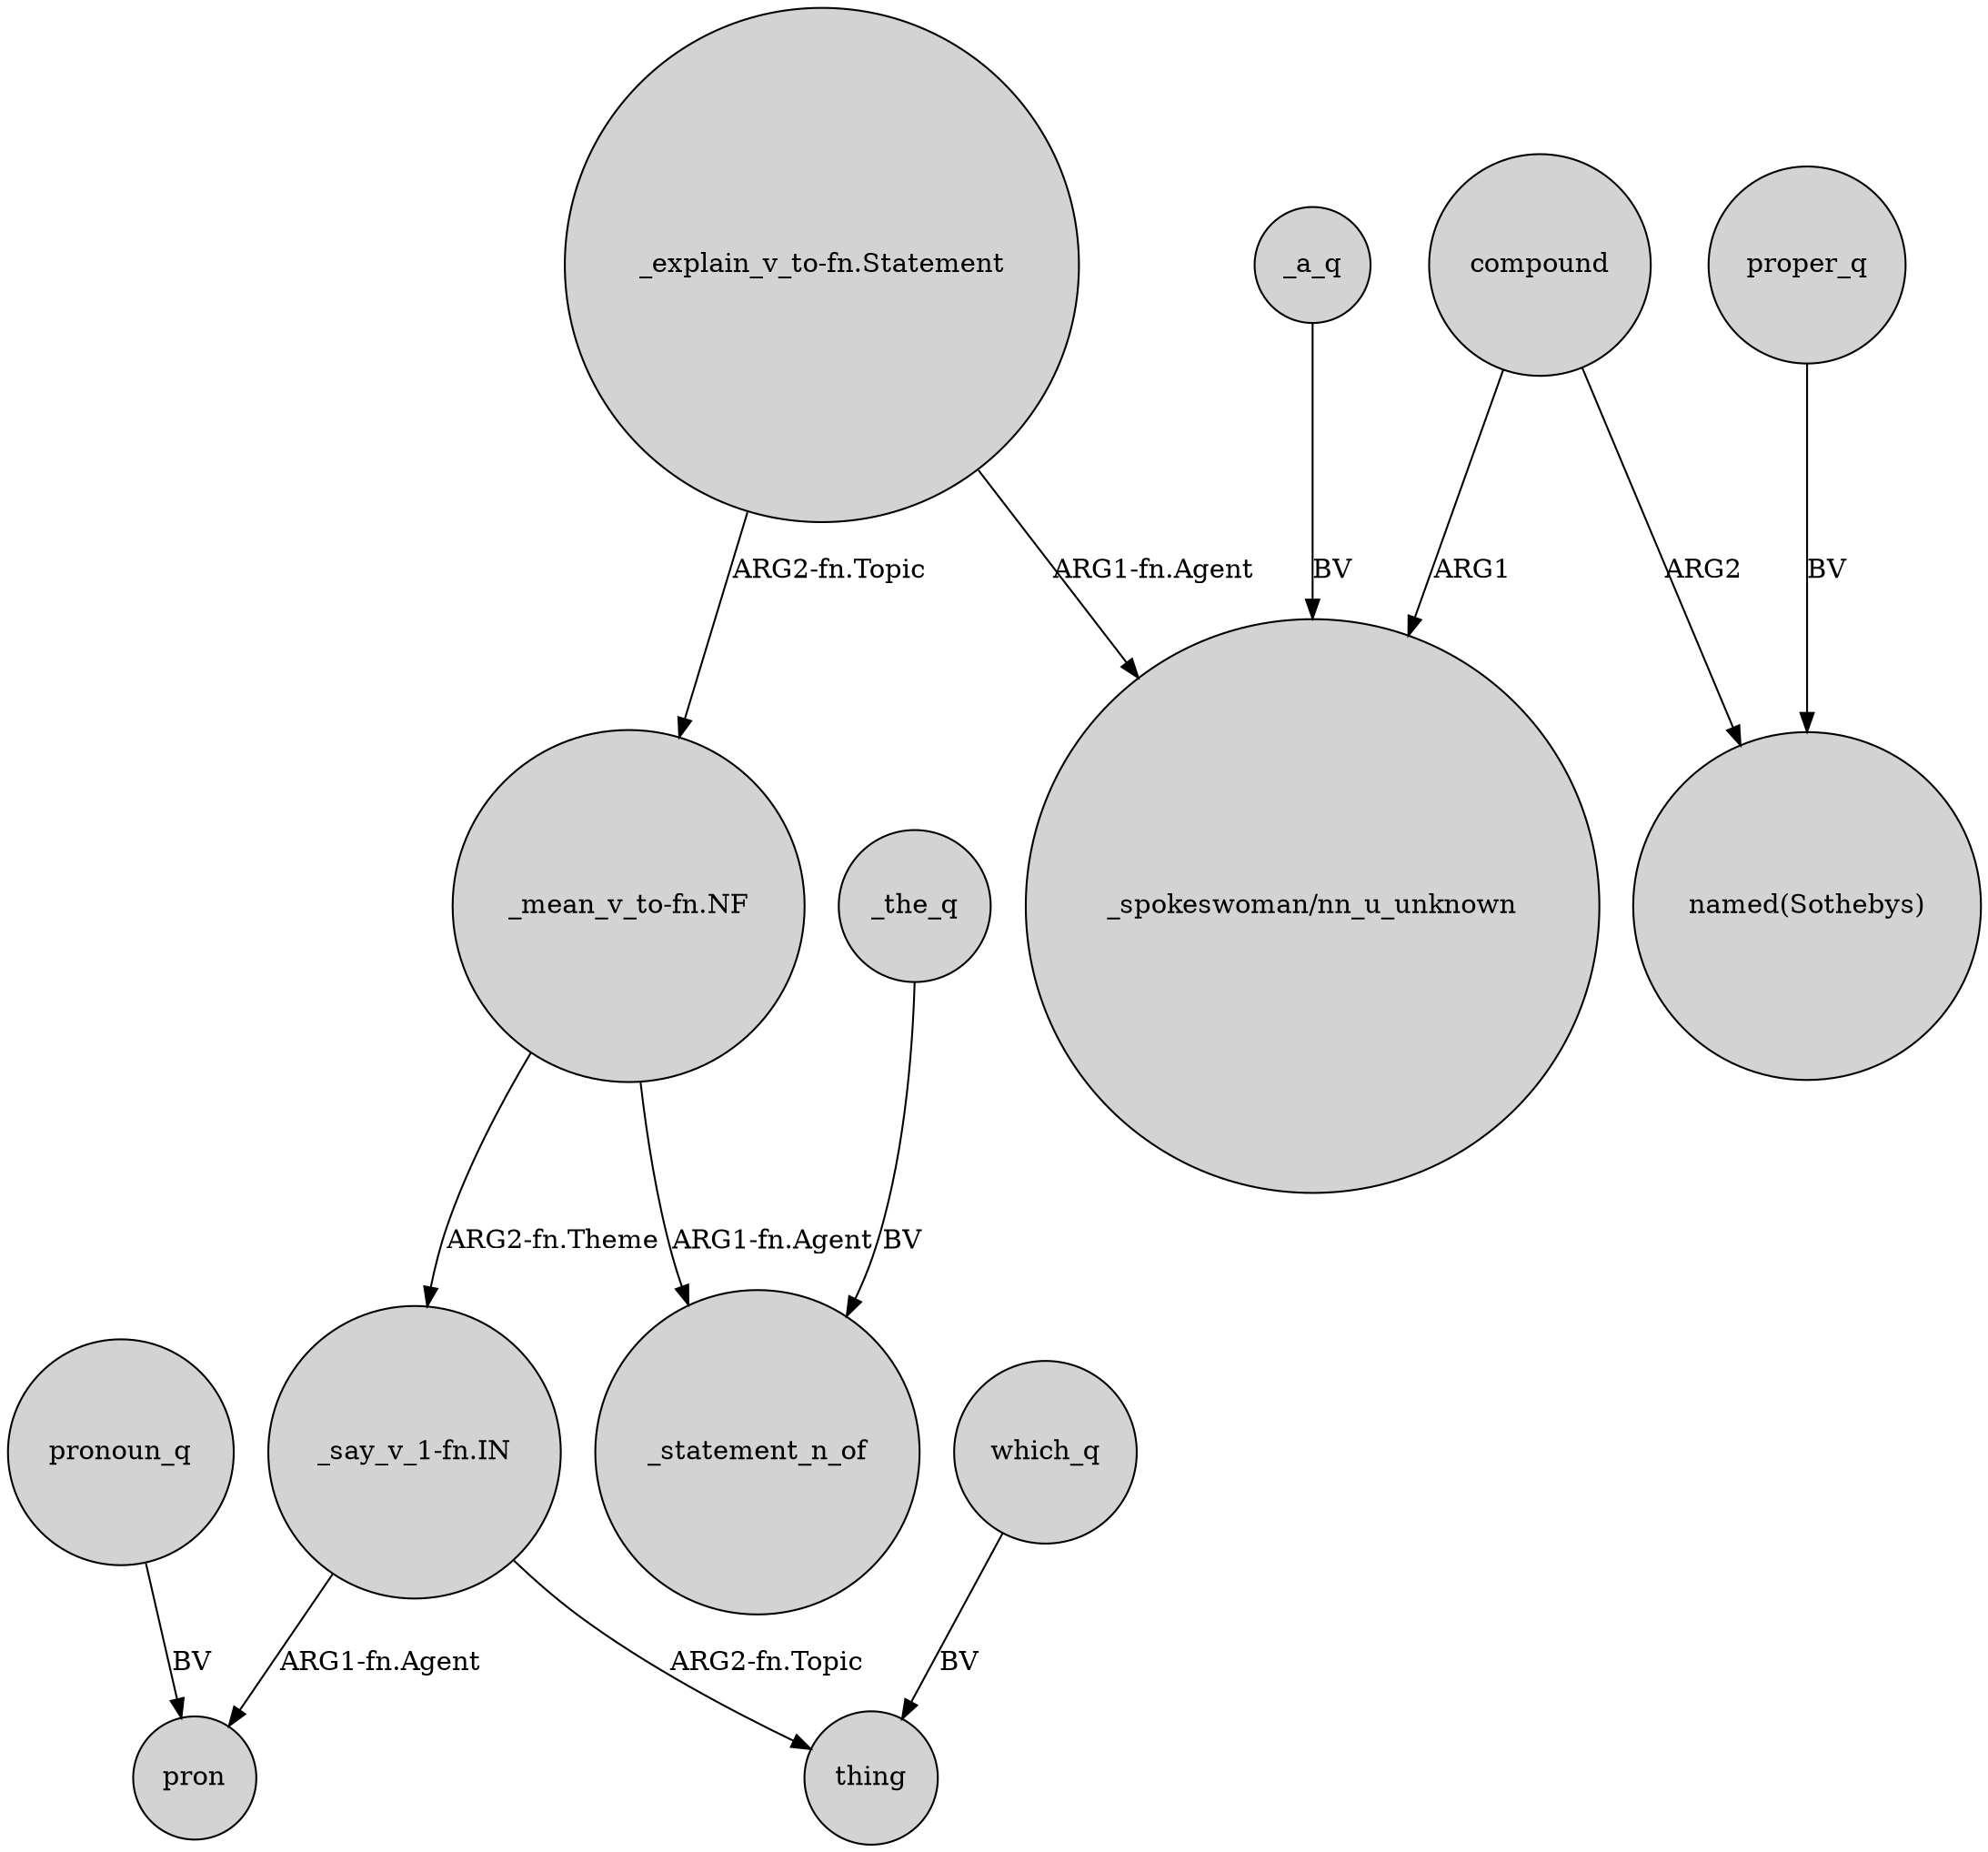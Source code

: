 digraph {
	node [shape=circle style=filled]
	"_say_v_1-fn.IN" -> pron [label="ARG1-fn.Agent"]
	compound -> "named(Sothebys)" [label=ARG2]
	proper_q -> "named(Sothebys)" [label=BV]
	"_mean_v_to-fn.NF" -> "_say_v_1-fn.IN" [label="ARG2-fn.Theme"]
	"_say_v_1-fn.IN" -> thing [label="ARG2-fn.Topic"]
	"_explain_v_to-fn.Statement" -> "_spokeswoman/nn_u_unknown" [label="ARG1-fn.Agent"]
	"_explain_v_to-fn.Statement" -> "_mean_v_to-fn.NF" [label="ARG2-fn.Topic"]
	compound -> "_spokeswoman/nn_u_unknown" [label=ARG1]
	_the_q -> _statement_n_of [label=BV]
	"_mean_v_to-fn.NF" -> _statement_n_of [label="ARG1-fn.Agent"]
	_a_q -> "_spokeswoman/nn_u_unknown" [label=BV]
	which_q -> thing [label=BV]
	pronoun_q -> pron [label=BV]
}
